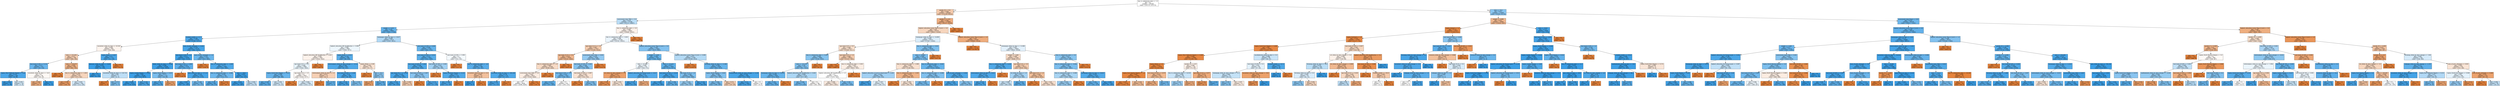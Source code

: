 digraph Tree {
node [shape=box, style="filled", color="black"] ;
0 [label="due_vs_submission_date <= 1.0\ngini = 0.5\nsamples = 294546\nvalue = [147273, 147273]", fillcolor="#e5813900"] ;
1 [label="gender_M <= 0.0\ngini = 0.464\nsamples = 180483\nvalue = [114338, 66145]", fillcolor="#e581396b"] ;
0 -> 1 [labeldistance=2.5, labelangle=45, headlabel="True"] ;
2 [label="assessment_type_TMA <= 0.0\ngini = 0.478\nsamples = 55798\nvalue = [22111, 33687]", fillcolor="#399de558"] ;
1 -> 2 ;
3 [label="weight <= 1.013\ngini = 0.29\nsamples = 20851\nvalue = [3665, 17186]", fillcolor="#399de5c9"] ;
2 -> 3 ;
4 [label="studied_credits <= 57.7\ngini = 0.168\nsamples = 14741\nvalue = [1368, 13373]", fillcolor="#399de5e5"] ;
3 -> 4 ;
5 [label="oucontent_clicks_by_days <= 43.581\ngini = 0.499\nsamples = 962\nvalue = [504, 458]", fillcolor="#e5813917"] ;
4 -> 5 ;
6 [label="date <= 222.004\ngini = 0.471\nsamples = 790\nvalue = [490, 300]", fillcolor="#e5813963"] ;
5 -> 6 ;
7 [label="imd_band_0-10% <= 0.154\ngini = 0.317\nsamples = 147\nvalue = [29, 118]", fillcolor="#399de5c0"] ;
6 -> 7 ;
8 [label="region_West Midlands Region <= 0.06\ngini = 0.153\nsamples = 108\nvalue = [9, 99]", fillcolor="#399de5e8"] ;
7 -> 8 ;
9 [label="gini = 0.043\nsamples = 92\nvalue = [2, 90]", fillcolor="#399de5f9"] ;
8 -> 9 ;
10 [label="gini = 0.492\nsamples = 16\nvalue = [7, 9]", fillcolor="#399de539"] ;
8 -> 10 ;
11 [label="oucontent_clicks_by_days <= 14.0\ngini = 0.5\nsamples = 39\nvalue = [20, 19]", fillcolor="#e581390d"] ;
7 -> 11 ;
12 [label="gini = 0.384\nsamples = 27\nvalue = [20, 7]", fillcolor="#e58139a6"] ;
11 -> 12 ;
13 [label="gini = 0.0\nsamples = 12\nvalue = [0, 12]", fillcolor="#399de5ff"] ;
11 -> 13 ;
14 [label="date <= 228.979\ngini = 0.406\nsamples = 643\nvalue = [461, 182]", fillcolor="#e581399a"] ;
6 -> 14 ;
15 [label="gini = 0.0\nsamples = 186\nvalue = [186, 0]", fillcolor="#e58139ff"] ;
14 -> 15 ;
16 [label="due_vs_submission_date <= -1.003\ngini = 0.479\nsamples = 457\nvalue = [275, 182]", fillcolor="#e5813956"] ;
14 -> 16 ;
17 [label="gini = 0.283\nsamples = 193\nvalue = [160, 33]", fillcolor="#e58139ca"] ;
16 -> 17 ;
18 [label="gini = 0.492\nsamples = 264\nvalue = [115, 149]", fillcolor="#399de53a"] ;
16 -> 18 ;
19 [label="region_Wales <= 0.007\ngini = 0.15\nsamples = 172\nvalue = [14, 158]", fillcolor="#399de5e8"] ;
5 -> 19 ;
20 [label="glossary_clicks_by_days <= 8.482\ngini = 0.025\nsamples = 160\nvalue = [2, 158]", fillcolor="#399de5fc"] ;
19 -> 20 ;
21 [label="gini = 0.0\nsamples = 155\nvalue = [0, 155]", fillcolor="#399de5ff"] ;
20 -> 21 ;
22 [label="oucontent_clicks_by_days <= 119.718\ngini = 0.48\nsamples = 5\nvalue = [2, 3]", fillcolor="#399de555"] ;
20 -> 22 ;
23 [label="gini = 0.0\nsamples = 1\nvalue = [1, 0]", fillcolor="#e58139ff"] ;
22 -> 23 ;
24 [label="gini = 0.375\nsamples = 4\nvalue = [1, 3]", fillcolor="#399de5aa"] ;
22 -> 24 ;
25 [label="gini = 0.0\nsamples = 12\nvalue = [12, 0]", fillcolor="#e58139ff"] ;
19 -> 25 ;
26 [label="num_of_prev_attempts <= 0.001\ngini = 0.118\nsamples = 13779\nvalue = [864, 12915]", fillcolor="#399de5ee"] ;
4 -> 26 ;
27 [label="imd_band_0-10% <= 0.0\ngini = 0.073\nsamples = 11678\nvalue = [445, 11233]", fillcolor="#399de5f5"] ;
26 -> 27 ;
28 [label="folder_clicks_by_days <= 0.349\ngini = 0.046\nsamples = 10299\nvalue = [240, 10059]", fillcolor="#399de5f9"] ;
27 -> 28 ;
29 [label="region_London Region <= 0.005\ngini = 0.04\nsamples = 10180\nvalue = [210, 9970]", fillcolor="#399de5fa"] ;
28 -> 29 ;
30 [label="gini = 0.029\nsamples = 9379\nvalue = [139, 9240]", fillcolor="#399de5fb"] ;
29 -> 30 ;
31 [label="gini = 0.162\nsamples = 801\nvalue = [71, 730]", fillcolor="#399de5e6"] ;
29 -> 31 ;
32 [label="region_North Region <= 0.025\ngini = 0.377\nsamples = 119\nvalue = [30, 89]", fillcolor="#399de5a9"] ;
28 -> 32 ;
33 [label="gini = 0.19\nsamples = 94\nvalue = [10, 84]", fillcolor="#399de5e1"] ;
32 -> 33 ;
34 [label="gini = 0.32\nsamples = 25\nvalue = [20, 5]", fillcolor="#e58139bf"] ;
32 -> 34 ;
35 [label="imd_band_0-10% <= 0.993\ngini = 0.253\nsamples = 1379\nvalue = [205, 1174]", fillcolor="#399de5d2"] ;
27 -> 35 ;
36 [label="gini = 0.0\nsamples = 126\nvalue = [126, 0]", fillcolor="#e58139ff"] ;
35 -> 36 ;
37 [label="quiz_clicks_by_days <= 27.151\ngini = 0.118\nsamples = 1253\nvalue = [79, 1174]", fillcolor="#399de5ee"] ;
35 -> 37 ;
38 [label="gini = 0.081\nsamples = 1109\nvalue = [47, 1062]", fillcolor="#399de5f4"] ;
37 -> 38 ;
39 [label="gini = 0.346\nsamples = 144\nvalue = [32, 112]", fillcolor="#399de5b6"] ;
37 -> 39 ;
40 [label="num_of_prev_attempts <= 1.0\ngini = 0.319\nsamples = 2101\nvalue = [419, 1682]", fillcolor="#399de5bf"] ;
26 -> 40 ;
41 [label="gini = 0.0\nsamples = 236\nvalue = [236, 0]", fillcolor="#e58139ff"] ;
40 -> 41 ;
42 [label="due_vs_submission_date <= -2.009\ngini = 0.177\nsamples = 1865\nvalue = [183, 1682]", fillcolor="#399de5e3"] ;
40 -> 42 ;
43 [label="due_vs_submission_date <= -4.986\ngini = 0.332\nsamples = 728\nvalue = [153, 575]", fillcolor="#399de5bb"] ;
42 -> 43 ;
44 [label="gini = 0.24\nsamples = 667\nvalue = [93, 574]", fillcolor="#399de5d6"] ;
43 -> 44 ;
45 [label="gini = 0.032\nsamples = 61\nvalue = [60, 1]", fillcolor="#e58139fb"] ;
43 -> 45 ;
46 [label="date <= 238.5\ngini = 0.051\nsamples = 1137\nvalue = [30, 1107]", fillcolor="#399de5f8"] ;
42 -> 46 ;
47 [label="gini = 0.029\nsamples = 1103\nvalue = [16, 1087]", fillcolor="#399de5fb"] ;
46 -> 47 ;
48 [label="gini = 0.484\nsamples = 34\nvalue = [14, 20]", fillcolor="#399de54d"] ;
46 -> 48 ;
49 [label="homepage_clicks_by_days <= 20.97\ngini = 0.469\nsamples = 6110\nvalue = [2297, 3813]", fillcolor="#399de565"] ;
3 -> 49 ;
50 [label="highest_education_HE Qualification <= 0.999\ngini = 0.499\nsamples = 3965\nvalue = [1893, 2072]", fillcolor="#399de516"] ;
49 -> 50 ;
51 [label="highest_education_HE Qualification <= 0.002\ngini = 0.499\nsamples = 3467\nvalue = [1824, 1643]", fillcolor="#e5813919"] ;
50 -> 51 ;
52 [label="age_band_0-35 <= 0.0\ngini = 0.498\nsamples = 3084\nvalue = [1441, 1643]", fillcolor="#399de51f"] ;
51 -> 52 ;
53 [label="region_South West Region <= 0.022\ngini = 0.308\nsamples = 452\nvalue = [86, 366]", fillcolor="#399de5c3"] ;
52 -> 53 ;
54 [label="gini = 0.245\nsamples = 378\nvalue = [54, 324]", fillcolor="#399de5d4"] ;
53 -> 54 ;
55 [label="gini = 0.491\nsamples = 74\nvalue = [32, 42]", fillcolor="#399de53d"] ;
53 -> 55 ;
56 [label="age_band_0-35 <= 1.0\ngini = 0.5\nsamples = 2632\nvalue = [1355, 1277]", fillcolor="#e581390f"] ;
52 -> 56 ;
57 [label="gini = 0.0\nsamples = 334\nvalue = [334, 0]", fillcolor="#e58139ff"] ;
56 -> 57 ;
58 [label="gini = 0.494\nsamples = 2298\nvalue = [1021, 1277]", fillcolor="#399de533"] ;
56 -> 58 ;
59 [label="gini = 0.0\nsamples = 383\nvalue = [383, 0]", fillcolor="#e58139ff"] ;
51 -> 59 ;
60 [label="region_Wales <= 0.011\ngini = 0.239\nsamples = 498\nvalue = [69, 429]", fillcolor="#399de5d6"] ;
50 -> 60 ;
61 [label="externalquiz_clicks_by_days_change <= -3.214\ngini = 0.184\nsamples = 459\nvalue = [47, 412]", fillcolor="#399de5e2"] ;
60 -> 61 ;
62 [label="externalquiz_clicks_by_days <= 1.5\ngini = 0.473\nsamples = 13\nvalue = [8, 5]", fillcolor="#e5813960"] ;
61 -> 62 ;
63 [label="gini = 0.0\nsamples = 7\nvalue = [7, 0]", fillcolor="#e58139ff"] ;
62 -> 63 ;
64 [label="gini = 0.278\nsamples = 6\nvalue = [1, 5]", fillcolor="#399de5cc"] ;
62 -> 64 ;
65 [label="imd_band_30-40% <= 0.309\ngini = 0.16\nsamples = 446\nvalue = [39, 407]", fillcolor="#399de5e7"] ;
61 -> 65 ;
66 [label="gini = 0.129\nsamples = 403\nvalue = [28, 375]", fillcolor="#399de5ec"] ;
65 -> 66 ;
67 [label="gini = 0.381\nsamples = 43\nvalue = [11, 32]", fillcolor="#399de5a7"] ;
65 -> 67 ;
68 [label="region_Wales <= 0.98\ngini = 0.492\nsamples = 39\nvalue = [22, 17]", fillcolor="#e581393a"] ;
60 -> 68 ;
69 [label="gini = 0.0\nsamples = 15\nvalue = [15, 0]", fillcolor="#e58139ff"] ;
68 -> 69 ;
70 [label="date <= 20.5\ngini = 0.413\nsamples = 24\nvalue = [7, 17]", fillcolor="#399de596"] ;
68 -> 70 ;
71 [label="gini = 0.32\nsamples = 5\nvalue = [4, 1]", fillcolor="#e58139bf"] ;
70 -> 71 ;
72 [label="gini = 0.266\nsamples = 19\nvalue = [3, 16]", fillcolor="#399de5cf"] ;
70 -> 72 ;
73 [label="imd_band_10-20% <= 0.009\ngini = 0.306\nsamples = 2145\nvalue = [404, 1741]", fillcolor="#399de5c4"] ;
49 -> 73 ;
74 [label="imd_band_20-30% <= 0.014\ngini = 0.237\nsamples = 1832\nvalue = [252, 1580]", fillcolor="#399de5d6"] ;
73 -> 74 ;
75 [label="imd_band_50-60% <= 0.004\ngini = 0.189\nsamples = 1588\nvalue = [168, 1420]", fillcolor="#399de5e1"] ;
74 -> 75 ;
76 [label="age_band_55<= <= 0.039\ngini = 0.141\nsamples = 1365\nvalue = [104, 1261]", fillcolor="#399de5ea"] ;
75 -> 76 ;
77 [label="gini = 0.124\nsamples = 1341\nvalue = [89, 1252]", fillcolor="#399de5ed"] ;
76 -> 77 ;
78 [label="gini = 0.469\nsamples = 24\nvalue = [15, 9]", fillcolor="#e5813966"] ;
76 -> 78 ;
79 [label="imd_band_50-60% <= 0.997\ngini = 0.409\nsamples = 223\nvalue = [64, 159]", fillcolor="#399de598"] ;
75 -> 79 ;
80 [label="gini = 0.0\nsamples = 47\nvalue = [47, 0]", fillcolor="#e58139ff"] ;
79 -> 80 ;
81 [label="gini = 0.175\nsamples = 176\nvalue = [17, 159]", fillcolor="#399de5e4"] ;
79 -> 81 ;
82 [label="imd_band_20-30% <= 0.995\ngini = 0.451\nsamples = 244\nvalue = [84, 160]", fillcolor="#399de579"] ;
74 -> 82 ;
83 [label="gini = 0.0\nsamples = 65\nvalue = [65, 0]", fillcolor="#e58139ff"] ;
82 -> 83 ;
84 [label="region_Yorkshire Region <= 0.222\ngini = 0.19\nsamples = 179\nvalue = [19, 160]", fillcolor="#399de5e1"] ;
82 -> 84 ;
85 [label="gini = 0.148\nsamples = 174\nvalue = [14, 160]", fillcolor="#399de5e9"] ;
84 -> 85 ;
86 [label="gini = 0.0\nsamples = 5\nvalue = [5, 0]", fillcolor="#e58139ff"] ;
84 -> 86 ;
87 [label="imd_band_10-20% <= 0.995\ngini = 0.5\nsamples = 313\nvalue = [152, 161]", fillcolor="#399de50e"] ;
73 -> 87 ;
88 [label="gini = 0.0\nsamples = 127\nvalue = [127, 0]", fillcolor="#e58139ff"] ;
87 -> 88 ;
89 [label="due_vs_submission_date <= -4.0\ngini = 0.233\nsamples = 186\nvalue = [25, 161]", fillcolor="#399de5d7"] ;
87 -> 89 ;
90 [label="oucontent_clicks_by_days <= 8.5\ngini = 0.444\nsamples = 12\nvalue = [8, 4]", fillcolor="#e581397f"] ;
89 -> 90 ;
91 [label="gini = 0.0\nsamples = 4\nvalue = [0, 4]", fillcolor="#399de5ff"] ;
90 -> 91 ;
92 [label="gini = 0.0\nsamples = 8\nvalue = [8, 0]", fillcolor="#e58139ff"] ;
90 -> 92 ;
93 [label="oucontent_clicks_by_days <= 285.438\ngini = 0.176\nsamples = 174\nvalue = [17, 157]", fillcolor="#399de5e3"] ;
89 -> 93 ;
94 [label="gini = 0.159\nsamples = 172\nvalue = [15, 157]", fillcolor="#399de5e7"] ;
93 -> 94 ;
95 [label="gini = 0.0\nsamples = 2\nvalue = [2, 0]", fillcolor="#e58139ff"] ;
93 -> 95 ;
96 [label="due_vs_submission_date <= 0.0\ngini = 0.498\nsamples = 34947\nvalue = [18446, 16501]", fillcolor="#e581391b"] ;
2 -> 96 ;
97 [label="due_vs_submission_date <= -0.001\ngini = 0.498\nsamples = 31262\nvalue = [14761, 16501]", fillcolor="#399de51b"] ;
96 -> 97 ;
98 [label="age_band_35-55 <= 1.0\ngini = 0.467\nsamples = 17627\nvalue = [11091, 6536]", fillcolor="#e5813969"] ;
97 -> 98 ;
99 [label="age_band_35-55 <= 0.0\ngini = 0.424\nsamples = 14581\nvalue = [10141, 4440]", fillcolor="#e581398f"] ;
98 -> 99 ;
100 [label="due_vs_submission_date <= -1.0\ngini = 0.485\nsamples = 10706\nvalue = [6266, 4440]", fillcolor="#e581394a"] ;
99 -> 100 ;
101 [label="assessment_type_CMA <= 0.0\ngini = 0.497\nsamples = 9623\nvalue = [5183, 4440]", fillcolor="#e5813925"] ;
100 -> 101 ;
102 [label="gini = 0.5\nsamples = 8836\nvalue = [4396, 4440]", fillcolor="#399de503"] ;
101 -> 102 ;
103 [label="gini = 0.0\nsamples = 787\nvalue = [787, 0]", fillcolor="#e58139ff"] ;
101 -> 103 ;
104 [label="gini = 0.0\nsamples = 1083\nvalue = [1083, 0]", fillcolor="#e58139ff"] ;
100 -> 104 ;
105 [label="gini = 0.0\nsamples = 3875\nvalue = [3875, 0]", fillcolor="#e58139ff"] ;
99 -> 105 ;
106 [label="assessment_type_CMA <= 0.005\ngini = 0.429\nsamples = 3046\nvalue = [950, 2096]", fillcolor="#399de58b"] ;
98 -> 106 ;
107 [label="imd_band_10-20% <= 0.002\ngini = 0.399\nsamples = 2894\nvalue = [798, 2096]", fillcolor="#399de59e"] ;
106 -> 107 ;
108 [label="imd_band_0-10% <= 0.0\ngini = 0.347\nsamples = 2447\nvalue = [546, 1901]", fillcolor="#399de5b6"] ;
107 -> 108 ;
109 [label="gini = 0.277\nsamples = 2028\nvalue = [337, 1691]", fillcolor="#399de5cc"] ;
108 -> 109 ;
110 [label="gini = 0.5\nsamples = 419\nvalue = [209, 210]", fillcolor="#399de501"] ;
108 -> 110 ;
111 [label="imd_band_10-20% <= 0.997\ngini = 0.492\nsamples = 447\nvalue = [252, 195]", fillcolor="#e581393a"] ;
107 -> 111 ;
112 [label="gini = 0.0\nsamples = 184\nvalue = [184, 0]", fillcolor="#e58139ff"] ;
111 -> 112 ;
113 [label="gini = 0.383\nsamples = 263\nvalue = [68, 195]", fillcolor="#399de5a6"] ;
111 -> 113 ;
114 [label="gini = 0.0\nsamples = 152\nvalue = [152, 0]", fillcolor="#e58139ff"] ;
106 -> 114 ;
115 [label="highest_education_Lower Than A Level <= 0.0\ngini = 0.393\nsamples = 13635\nvalue = [3670, 9965]", fillcolor="#399de5a1"] ;
97 -> 115 ;
116 [label="weight <= 4.992\ngini = 0.304\nsamples = 7927\nvalue = [1481, 6446]", fillcolor="#399de5c4"] ;
115 -> 116 ;
117 [label="date <= 41.994\ngini = 0.499\nsamples = 524\nvalue = [249, 275]", fillcolor="#399de518"] ;
116 -> 117 ;
118 [label="url_clicks_by_days_change <= 1.0\ngini = 0.317\nsamples = 273\nvalue = [219, 54]", fillcolor="#e58139c0"] ;
117 -> 118 ;
119 [label="gini = 0.201\nsamples = 203\nvalue = [180, 23]", fillcolor="#e58139de"] ;
118 -> 119 ;
120 [label="gini = 0.493\nsamples = 70\nvalue = [39, 31]", fillcolor="#e5813934"] ;
118 -> 120 ;
121 [label="highest_education_No Formal quals <= 0.017\ngini = 0.21\nsamples = 251\nvalue = [30, 221]", fillcolor="#399de5dc"] ;
117 -> 121 ;
122 [label="gini = 0.121\nsamples = 231\nvalue = [15, 216]", fillcolor="#399de5ed"] ;
121 -> 122 ;
123 [label="gini = 0.375\nsamples = 20\nvalue = [15, 5]", fillcolor="#e58139aa"] ;
121 -> 123 ;
124 [label="date <= 111.011\ngini = 0.277\nsamples = 7403\nvalue = [1232, 6171]", fillcolor="#399de5cc"] ;
116 -> 124 ;
125 [label="imd_band_10-20% <= 0.019\ngini = 0.12\nsamples = 3511\nvalue = [226, 3285]", fillcolor="#399de5ed"] ;
124 -> 125 ;
126 [label="gini = 0.088\nsamples = 3035\nvalue = [140, 2895]", fillcolor="#399de5f3"] ;
125 -> 126 ;
127 [label="gini = 0.296\nsamples = 476\nvalue = [86, 390]", fillcolor="#399de5c7"] ;
125 -> 127 ;
128 [label="age_band_35-55 <= 1.0\ngini = 0.383\nsamples = 3892\nvalue = [1006, 2886]", fillcolor="#399de5a6"] ;
124 -> 128 ;
129 [label="gini = 0.434\nsamples = 3005\nvalue = [958, 2047]", fillcolor="#399de588"] ;
128 -> 129 ;
130 [label="gini = 0.102\nsamples = 887\nvalue = [48, 839]", fillcolor="#399de5f0"] ;
128 -> 130 ;
131 [label="highest_education_Lower Than A Level <= 0.999\ngini = 0.473\nsamples = 5708\nvalue = [2189, 3519]", fillcolor="#399de560"] ;
115 -> 131 ;
132 [label="gini = 0.0\nsamples = 1359\nvalue = [1359, 0]", fillcolor="#e58139ff"] ;
131 -> 132 ;
133 [label="forumng_clicks_by_days <= 11.983\ngini = 0.309\nsamples = 4349\nvalue = [830, 3519]", fillcolor="#399de5c3"] ;
131 -> 133 ;
134 [label="region_North Region <= 0.002\ngini = 0.389\nsamples = 2668\nvalue = [705, 1963]", fillcolor="#399de5a3"] ;
133 -> 134 ;
135 [label="gini = 0.364\nsamples = 2495\nvalue = [598, 1897]", fillcolor="#399de5af"] ;
134 -> 135 ;
136 [label="gini = 0.472\nsamples = 173\nvalue = [107, 66]", fillcolor="#e5813962"] ;
134 -> 136 ;
137 [label="ouelluminate_clicks_by_days_change <= 3.228\ngini = 0.138\nsamples = 1681\nvalue = [125, 1556]", fillcolor="#399de5eb"] ;
133 -> 137 ;
138 [label="gini = 0.13\nsamples = 1663\nvalue = [116, 1547]", fillcolor="#399de5ec"] ;
137 -> 138 ;
139 [label="gini = 0.5\nsamples = 18\nvalue = [9, 9]", fillcolor="#e5813900"] ;
137 -> 139 ;
140 [label="gini = 0.0\nsamples = 3685\nvalue = [3685, 0]", fillcolor="#e58139ff"] ;
96 -> 140 ;
141 [label="gender_F <= 0.0\ngini = 0.385\nsamples = 124685\nvalue = [92227, 32458]", fillcolor="#e58139a5"] ;
1 -> 141 ;
142 [label="highest_education_Lower Than A Level <= 0.0\ngini = 0.48\nsamples = 81070\nvalue = [48612, 32458]", fillcolor="#e5813955"] ;
141 -> 142 ;
143 [label="homepage_clicks_by_days <= 14.993\ngini = 0.495\nsamples = 39707\nvalue = [17807, 21900]", fillcolor="#399de530"] ;
142 -> 143 ;
144 [label="age_band_0-35 <= 0.0\ngini = 0.489\nsamples = 23677\nvalue = [13560, 10117]", fillcolor="#e5813941"] ;
143 -> 144 ;
145 [label="due_vs_submission_date <= 0.002\ngini = 0.406\nsamples = 3664\nvalue = [1038, 2626]", fillcolor="#399de59a"] ;
144 -> 145 ;
146 [label="date <= 131.019\ngini = 0.39\nsamples = 3577\nvalue = [951, 2626]", fillcolor="#399de5a3"] ;
145 -> 146 ;
147 [label="homepage_clicks_by_days <= 14.001\ngini = 0.304\nsamples = 2003\nvalue = [374, 1629]", fillcolor="#399de5c4"] ;
146 -> 147 ;
148 [label="gini = 0.292\nsamples = 1981\nvalue = [352, 1629]", fillcolor="#399de5c8"] ;
147 -> 148 ;
149 [label="gini = 0.0\nsamples = 22\nvalue = [22, 0]", fillcolor="#e58139ff"] ;
147 -> 149 ;
150 [label="highest_education_HE Qualification <= 0.002\ngini = 0.464\nsamples = 1574\nvalue = [577, 997]", fillcolor="#399de56b"] ;
146 -> 150 ;
151 [label="gini = 0.349\nsamples = 778\nvalue = [175, 603]", fillcolor="#399de5b5"] ;
150 -> 151 ;
152 [label="gini = 0.5\nsamples = 796\nvalue = [402, 394]", fillcolor="#e5813905"] ;
150 -> 152 ;
153 [label="gini = 0.0\nsamples = 87\nvalue = [87, 0]", fillcolor="#e58139ff"] ;
145 -> 153 ;
154 [label="age_band_0-35 <= 1.0\ngini = 0.468\nsamples = 20013\nvalue = [12522, 7491]", fillcolor="#e5813966"] ;
144 -> 154 ;
155 [label="gini = 0.0\nsamples = 3890\nvalue = [3890, 0]", fillcolor="#e58139ff"] ;
154 -> 155 ;
156 [label="due_vs_submission_date <= 0.001\ngini = 0.497\nsamples = 16123\nvalue = [8632, 7491]", fillcolor="#e5813922"] ;
154 -> 156 ;
157 [label="highest_education_HE Qualification <= 1.0\ngini = 0.5\nsamples = 14970\nvalue = [7479, 7491]", fillcolor="#399de500"] ;
156 -> 157 ;
158 [label="gini = 0.496\nsamples = 12817\nvalue = [6972, 5845]", fillcolor="#e5813929"] ;
157 -> 158 ;
159 [label="gini = 0.36\nsamples = 2153\nvalue = [507, 1646]", fillcolor="#399de5b0"] ;
157 -> 159 ;
160 [label="gini = 0.0\nsamples = 1153\nvalue = [1153, 0]", fillcolor="#e58139ff"] ;
156 -> 160 ;
161 [label="due_vs_submission_date <= 0.001\ngini = 0.389\nsamples = 16030\nvalue = [4247, 11783]", fillcolor="#399de5a3"] ;
143 -> 161 ;
162 [label="date <= 18.803\ngini = 0.368\nsamples = 15558\nvalue = [3775, 11783]", fillcolor="#399de5ad"] ;
161 -> 162 ;
163 [label="due_vs_submission_date <= -2.999\ngini = 0.491\nsamples = 2185\nvalue = [1240, 945]", fillcolor="#e581393d"] ;
162 -> 163 ;
164 [label="highest_education_A Level or Equivalent <= 0.005\ngini = 0.452\nsamples = 846\nvalue = [292, 554]", fillcolor="#399de579"] ;
163 -> 164 ;
165 [label="gini = 0.097\nsamples = 235\nvalue = [12, 223]", fillcolor="#399de5f1"] ;
164 -> 165 ;
166 [label="gini = 0.497\nsamples = 611\nvalue = [280, 331]", fillcolor="#399de527"] ;
164 -> 166 ;
167 [label="due_vs_submission_date <= -2.002\ngini = 0.413\nsamples = 1339\nvalue = [948, 391]", fillcolor="#e5813996"] ;
163 -> 167 ;
168 [label="gini = 0.0\nsamples = 454\nvalue = [454, 0]", fillcolor="#e58139ff"] ;
167 -> 168 ;
169 [label="gini = 0.493\nsamples = 885\nvalue = [494, 391]", fillcolor="#e5813935"] ;
167 -> 169 ;
170 [label="due_vs_submission_date <= -0.002\ngini = 0.307\nsamples = 13373\nvalue = [2535, 10838]", fillcolor="#399de5c3"] ;
162 -> 170 ;
171 [label="due_vs_submission_date <= -0.998\ngini = 0.391\nsamples = 6897\nvalue = [1842, 5055]", fillcolor="#399de5a2"] ;
170 -> 171 ;
172 [label="gini = 0.354\nsamples = 6567\nvalue = [1512, 5055]", fillcolor="#399de5b3"] ;
171 -> 172 ;
173 [label="gini = 0.0\nsamples = 330\nvalue = [330, 0]", fillcolor="#e58139ff"] ;
171 -> 173 ;
174 [label="num_of_prev_attempts <= 0.004\ngini = 0.191\nsamples = 6476\nvalue = [693, 5783]", fillcolor="#399de5e0"] ;
170 -> 174 ;
175 [label="gini = 0.149\nsamples = 5611\nvalue = [454, 5157]", fillcolor="#399de5e9"] ;
174 -> 175 ;
176 [label="gini = 0.4\nsamples = 865\nvalue = [239, 626]", fillcolor="#399de59e"] ;
174 -> 176 ;
177 [label="gini = 0.0\nsamples = 472\nvalue = [472, 0]", fillcolor="#e58139ff"] ;
161 -> 177 ;
178 [label="highest_education_Lower Than A Level <= 1.0\ngini = 0.38\nsamples = 41363\nvalue = [30805, 10558]", fillcolor="#e58139a8"] ;
142 -> 178 ;
179 [label="gini = 0.0\nsamples = 21760\nvalue = [21760, 0]", fillcolor="#e58139ff"] ;
178 -> 179 ;
180 [label="homepage_clicks_by_days <= 15.998\ngini = 0.497\nsamples = 19603\nvalue = [9045, 10558]", fillcolor="#399de525"] ;
178 -> 180 ;
181 [label="weight <= 1.046\ngini = 0.486\nsamples = 11445\nvalue = [6688, 4757]", fillcolor="#e581394a"] ;
180 -> 181 ;
182 [label="due_vs_submission_date <= 0.039\ngini = 0.195\nsamples = 868\nvalue = [95, 773]", fillcolor="#399de5e0"] ;
181 -> 182 ;
183 [label="externalquiz_clicks_by_days <= 0.012\ngini = 0.175\nsamples = 856\nvalue = [83, 773]", fillcolor="#399de5e4"] ;
182 -> 183 ;
184 [label="gini = 0.159\nsamples = 847\nvalue = [74, 773]", fillcolor="#399de5e7"] ;
183 -> 184 ;
185 [label="gini = 0.0\nsamples = 9\nvalue = [9, 0]", fillcolor="#e58139ff"] ;
183 -> 185 ;
186 [label="gini = 0.0\nsamples = 12\nvalue = [12, 0]", fillcolor="#e58139ff"] ;
182 -> 186 ;
187 [label="age_band_0-35 <= 0.0\ngini = 0.47\nsamples = 10577\nvalue = [6593, 3984]", fillcolor="#e5813965"] ;
181 -> 187 ;
188 [label="url_clicks_by_days <= 1.0\ngini = 0.457\nsamples = 1468\nvalue = [519, 949]", fillcolor="#399de574"] ;
187 -> 188 ;
189 [label="gini = 0.488\nsamples = 1103\nvalue = [465, 638]", fillcolor="#399de545"] ;
188 -> 189 ;
190 [label="gini = 0.252\nsamples = 365\nvalue = [54, 311]", fillcolor="#399de5d3"] ;
188 -> 190 ;
191 [label="age_band_0-35 <= 1.0\ngini = 0.444\nsamples = 9109\nvalue = [6074, 3035]", fillcolor="#e5813980"] ;
187 -> 191 ;
192 [label="gini = 0.0\nsamples = 2027\nvalue = [2027, 0]", fillcolor="#e58139ff"] ;
191 -> 192 ;
193 [label="gini = 0.49\nsamples = 7082\nvalue = [4047, 3035]", fillcolor="#e5813940"] ;
191 -> 193 ;
194 [label="due_vs_submission_date <= 0.0\ngini = 0.411\nsamples = 8158\nvalue = [2357, 5801]", fillcolor="#399de597"] ;
180 -> 194 ;
195 [label="due_vs_submission_date <= -0.004\ngini = 0.38\nsamples = 7788\nvalue = [1987, 5801]", fillcolor="#399de5a8"] ;
194 -> 195 ;
196 [label="due_vs_submission_date <= -0.998\ngini = 0.46\nsamples = 4465\nvalue = [1605, 2860]", fillcolor="#399de570"] ;
195 -> 196 ;
197 [label="gini = 0.435\nsamples = 4201\nvalue = [1341, 2860]", fillcolor="#399de587"] ;
196 -> 197 ;
198 [label="gini = 0.0\nsamples = 264\nvalue = [264, 0]", fillcolor="#e58139ff"] ;
196 -> 198 ;
199 [label="homepage_clicks_by_days <= 29.957\ngini = 0.203\nsamples = 3323\nvalue = [382, 2941]", fillcolor="#399de5de"] ;
195 -> 199 ;
200 [label="gini = 0.281\nsamples = 1780\nvalue = [301, 1479]", fillcolor="#399de5cb"] ;
199 -> 200 ;
201 [label="gini = 0.099\nsamples = 1543\nvalue = [81, 1462]", fillcolor="#399de5f1"] ;
199 -> 201 ;
202 [label="gini = 0.0\nsamples = 370\nvalue = [370, 0]", fillcolor="#e58139ff"] ;
194 -> 202 ;
203 [label="gini = 0.0\nsamples = 43615\nvalue = [43615, 0]", fillcolor="#e58139ff"] ;
141 -> 203 ;
204 [label="date <= 20.0\ngini = 0.411\nsamples = 114063\nvalue = [32935, 81128]", fillcolor="#399de597"] ;
0 -> 204 [labeldistance=2.5, labelangle=-45, headlabel="False"] ;
205 [label="weight <= 4.999\ngini = 0.421\nsamples = 18485\nvalue = [12918, 5567]", fillcolor="#e5813991"] ;
204 -> 205 ;
206 [label="region_Ireland <= 1.0\ngini = 0.114\nsamples = 13427\nvalue = [12616, 811]", fillcolor="#e58139ef"] ;
205 -> 206 ;
207 [label="region_Scotland <= 1.0\ngini = 0.102\nsamples = 13293\nvalue = [12577, 716]", fillcolor="#e58139f0"] ;
206 -> 207 ;
208 [label="region_South East Region <= 0.998\ngini = 0.09\nsamples = 13050\nvalue = [12432, 618]", fillcolor="#e58139f2"] ;
207 -> 208 ;
209 [label="region_West Midlands Region <= 0.999\ngini = 0.084\nsamples = 12960\nvalue = [12394, 566]", fillcolor="#e58139f3"] ;
208 -> 209 ;
210 [label="region_Wales <= 1.0\ngini = 0.075\nsamples = 12826\nvalue = [12323, 503]", fillcolor="#e58139f5"] ;
209 -> 210 ;
211 [label="region_East Anglian Region <= 1.0\ngini = 0.062\nsamples = 12493\nvalue = [12092, 401]", fillcolor="#e58139f7"] ;
210 -> 211 ;
212 [label="gini = 0.051\nsamples = 12242\nvalue = [11921, 321]", fillcolor="#e58139f8"] ;
211 -> 212 ;
213 [label="gini = 0.434\nsamples = 251\nvalue = [171, 80]", fillcolor="#e5813988"] ;
211 -> 213 ;
214 [label="imd_band_20-30% <= 0.979\ngini = 0.425\nsamples = 333\nvalue = [231, 102]", fillcolor="#e581398e"] ;
210 -> 214 ;
215 [label="gini = 0.381\nsamples = 301\nvalue = [224, 77]", fillcolor="#e58139a7"] ;
214 -> 215 ;
216 [label="gini = 0.342\nsamples = 32\nvalue = [7, 25]", fillcolor="#399de5b8"] ;
214 -> 216 ;
217 [label="gender_M <= 0.03\ngini = 0.498\nsamples = 134\nvalue = [71, 63]", fillcolor="#e581391d"] ;
209 -> 217 ;
218 [label="due_vs_submission_date <= 14.016\ngini = 0.488\nsamples = 90\nvalue = [38, 52]", fillcolor="#399de545"] ;
217 -> 218 ;
219 [label="gini = 0.441\nsamples = 70\nvalue = [23, 47]", fillcolor="#399de582"] ;
218 -> 219 ;
220 [label="gini = 0.375\nsamples = 20\nvalue = [15, 5]", fillcolor="#e58139aa"] ;
218 -> 220 ;
221 [label="age_band_35-55 <= 0.977\ngini = 0.375\nsamples = 44\nvalue = [33, 11]", fillcolor="#e58139aa"] ;
217 -> 221 ;
222 [label="gini = 0.234\nsamples = 37\nvalue = [32, 5]", fillcolor="#e58139d7"] ;
221 -> 222 ;
223 [label="gini = 0.245\nsamples = 7\nvalue = [1, 6]", fillcolor="#399de5d4"] ;
221 -> 223 ;
224 [label="oucollaborate_clicks_by_days <= 0.5\ngini = 0.488\nsamples = 90\nvalue = [38, 52]", fillcolor="#399de545"] ;
208 -> 224 ;
225 [label="imd_band_20-30% <= 0.5\ngini = 0.497\nsamples = 80\nvalue = [37, 43]", fillcolor="#399de524"] ;
224 -> 225 ;
226 [label="homepage_clicks_by_days_change <= 11.5\ngini = 0.485\nsamples = 70\nvalue = [29, 41]", fillcolor="#399de54b"] ;
225 -> 226 ;
227 [label="gini = 0.397\nsamples = 33\nvalue = [9, 24]", fillcolor="#399de59f"] ;
226 -> 227 ;
228 [label="gini = 0.497\nsamples = 37\nvalue = [20, 17]", fillcolor="#e5813926"] ;
226 -> 228 ;
229 [label="oucontent_clicks_by_days_change <= 39.5\ngini = 0.32\nsamples = 10\nvalue = [8, 2]", fillcolor="#e58139bf"] ;
225 -> 229 ;
230 [label="gini = 0.198\nsamples = 9\nvalue = [8, 1]", fillcolor="#e58139df"] ;
229 -> 230 ;
231 [label="gini = 0.0\nsamples = 1\nvalue = [0, 1]", fillcolor="#399de5ff"] ;
229 -> 231 ;
232 [label="studied_credits <= 157.5\ngini = 0.18\nsamples = 10\nvalue = [1, 9]", fillcolor="#399de5e3"] ;
224 -> 232 ;
233 [label="gini = 0.0\nsamples = 9\nvalue = [0, 9]", fillcolor="#399de5ff"] ;
232 -> 233 ;
234 [label="gini = 0.0\nsamples = 1\nvalue = [1, 0]", fillcolor="#e58139ff"] ;
232 -> 234 ;
235 [label="imd_band_20-30% <= 0.007\ngini = 0.481\nsamples = 243\nvalue = [145, 98]", fillcolor="#e5813953"] ;
207 -> 235 ;
236 [label="url_clicks_by_days_change <= 0.0\ngini = 0.498\nsamples = 189\nvalue = [100, 89]", fillcolor="#e581391c"] ;
235 -> 236 ;
237 [label="forumng_clicks_by_days <= 34.0\ngini = 0.478\nsamples = 104\nvalue = [41, 63]", fillcolor="#399de559"] ;
236 -> 237 ;
238 [label="forumng_clicks_by_days <= 0.5\ngini = 0.494\nsamples = 92\nvalue = [41, 51]", fillcolor="#399de532"] ;
237 -> 238 ;
239 [label="gini = 0.411\nsamples = 45\nvalue = [13, 32]", fillcolor="#399de597"] ;
238 -> 239 ;
240 [label="gini = 0.482\nsamples = 47\nvalue = [28, 19]", fillcolor="#e5813952"] ;
238 -> 240 ;
241 [label="gini = 0.0\nsamples = 12\nvalue = [0, 12]", fillcolor="#399de5ff"] ;
237 -> 241 ;
242 [label="url_clicks_by_days_change <= 0.999\ngini = 0.425\nsamples = 85\nvalue = [59, 26]", fillcolor="#e581398f"] ;
236 -> 242 ;
243 [label="gini = 0.0\nsamples = 21\nvalue = [21, 0]", fillcolor="#e58139ff"] ;
242 -> 243 ;
244 [label="age_band_35-55 <= 0.028\ngini = 0.482\nsamples = 64\nvalue = [38, 26]", fillcolor="#e5813951"] ;
242 -> 244 ;
245 [label="gini = 0.48\nsamples = 30\nvalue = [12, 18]", fillcolor="#399de555"] ;
244 -> 245 ;
246 [label="gini = 0.36\nsamples = 34\nvalue = [26, 8]", fillcolor="#e58139b1"] ;
244 -> 246 ;
247 [label="highest_education_HE Qualification <= 0.5\ngini = 0.278\nsamples = 54\nvalue = [45, 9]", fillcolor="#e58139cc"] ;
235 -> 247 ;
248 [label="imd_band_20-30% <= 0.999\ngini = 0.15\nsamples = 49\nvalue = [45, 4]", fillcolor="#e58139e8"] ;
247 -> 248 ;
249 [label="gini = 0.0\nsamples = 38\nvalue = [38, 0]", fillcolor="#e58139ff"] ;
248 -> 249 ;
250 [label="studied_credits <= 105.0\ngini = 0.463\nsamples = 11\nvalue = [7, 4]", fillcolor="#e581396d"] ;
248 -> 250 ;
251 [label="gini = 0.5\nsamples = 8\nvalue = [4, 4]", fillcolor="#e5813900"] ;
250 -> 251 ;
252 [label="gini = 0.0\nsamples = 3\nvalue = [3, 0]", fillcolor="#e58139ff"] ;
250 -> 252 ;
253 [label="gini = 0.0\nsamples = 5\nvalue = [0, 5]", fillcolor="#399de5ff"] ;
247 -> 253 ;
254 [label="imd_band_80-90% <= 0.008\ngini = 0.413\nsamples = 134\nvalue = [39, 95]", fillcolor="#399de596"] ;
206 -> 254 ;
255 [label="imd_band_60-70% <= 0.017\ngini = 0.254\nsamples = 107\nvalue = [16, 91]", fillcolor="#399de5d2"] ;
254 -> 255 ;
256 [label="forumng_clicks_by_days_change <= 0.5\ngini = 0.122\nsamples = 92\nvalue = [6, 86]", fillcolor="#399de5ed"] ;
255 -> 256 ;
257 [label="oucontent_clicks_by_days_change <= 0.5\ngini = 0.175\nsamples = 62\nvalue = [6, 56]", fillcolor="#399de5e4"] ;
256 -> 257 ;
258 [label="gini = 0.0\nsamples = 21\nvalue = [0, 21]", fillcolor="#399de5ff"] ;
257 -> 258 ;
259 [label="subpage_clicks_by_days_change <= 1.5\ngini = 0.25\nsamples = 41\nvalue = [6, 35]", fillcolor="#399de5d3"] ;
257 -> 259 ;
260 [label="gini = 0.5\nsamples = 8\nvalue = [4, 4]", fillcolor="#e5813900"] ;
259 -> 260 ;
261 [label="gini = 0.114\nsamples = 33\nvalue = [2, 31]", fillcolor="#399de5ef"] ;
259 -> 261 ;
262 [label="gini = 0.0\nsamples = 30\nvalue = [0, 30]", fillcolor="#399de5ff"] ;
256 -> 262 ;
263 [label="resource_clicks_by_days_change <= 0.966\ngini = 0.444\nsamples = 15\nvalue = [10, 5]", fillcolor="#e581397f"] ;
255 -> 263 ;
264 [label="gini = 0.0\nsamples = 6\nvalue = [6, 0]", fillcolor="#e58139ff"] ;
263 -> 264 ;
265 [label="age_band_35-55 <= 0.5\ngini = 0.494\nsamples = 9\nvalue = [4, 5]", fillcolor="#399de533"] ;
263 -> 265 ;
266 [label="subpage_clicks_by_days <= 3.5\ngini = 0.408\nsamples = 7\nvalue = [2, 5]", fillcolor="#399de599"] ;
265 -> 266 ;
267 [label="gini = 0.0\nsamples = 4\nvalue = [0, 4]", fillcolor="#399de5ff"] ;
266 -> 267 ;
268 [label="gini = 0.444\nsamples = 3\nvalue = [2, 1]", fillcolor="#e581397f"] ;
266 -> 268 ;
269 [label="gini = 0.0\nsamples = 2\nvalue = [2, 0]", fillcolor="#e58139ff"] ;
265 -> 269 ;
270 [label="imd_band_80-90% <= 0.951\ngini = 0.252\nsamples = 27\nvalue = [23, 4]", fillcolor="#e58139d3"] ;
254 -> 270 ;
271 [label="gini = 0.0\nsamples = 22\nvalue = [22, 0]", fillcolor="#e58139ff"] ;
270 -> 271 ;
272 [label="resource_clicks_by_days_change <= 0.5\ngini = 0.32\nsamples = 5\nvalue = [1, 4]", fillcolor="#399de5bf"] ;
270 -> 272 ;
273 [label="gini = 0.0\nsamples = 1\nvalue = [1, 0]", fillcolor="#e58139ff"] ;
272 -> 273 ;
274 [label="gini = 0.0\nsamples = 4\nvalue = [0, 4]", fillcolor="#399de5ff"] ;
272 -> 274 ;
275 [label="date <= 19.02\ngini = 0.112\nsamples = 5058\nvalue = [302, 4756]", fillcolor="#399de5ef"] ;
205 -> 275 ;
276 [label="imd_band_0-10% <= 0.005\ngini = 0.099\nsamples = 5017\nvalue = [261, 4756]", fillcolor="#399de5f1"] ;
275 -> 276 ;
277 [label="region_North Region <= 0.038\ngini = 0.06\nsamples = 4456\nvalue = [137, 4319]", fillcolor="#399de5f7"] ;
276 -> 277 ;
278 [label="region_London Region <= 0.036\ngini = 0.046\nsamples = 4242\nvalue = [99, 4143]", fillcolor="#399de5f9"] ;
277 -> 278 ;
279 [label="highest_education_No Formal quals <= 0.219\ngini = 0.03\nsamples = 3880\nvalue = [60, 3820]", fillcolor="#399de5fb"] ;
278 -> 279 ;
280 [label="region_South East Region <= 0.184\ngini = 0.027\nsamples = 3850\nvalue = [53, 3797]", fillcolor="#399de5fb"] ;
279 -> 280 ;
281 [label="gini = 0.02\nsamples = 3495\nvalue = [35, 3460]", fillcolor="#399de5fc"] ;
280 -> 281 ;
282 [label="gini = 0.096\nsamples = 355\nvalue = [18, 337]", fillcolor="#399de5f1"] ;
280 -> 282 ;
283 [label="highest_education_No Formal quals <= 0.912\ngini = 0.358\nsamples = 30\nvalue = [7, 23]", fillcolor="#399de5b1"] ;
279 -> 283 ;
284 [label="gini = 0.0\nsamples = 7\nvalue = [7, 0]", fillcolor="#e58139ff"] ;
283 -> 284 ;
285 [label="gini = 0.0\nsamples = 23\nvalue = [0, 23]", fillcolor="#399de5ff"] ;
283 -> 285 ;
286 [label="region_London Region <= 0.96\ngini = 0.192\nsamples = 362\nvalue = [39, 323]", fillcolor="#399de5e0"] ;
278 -> 286 ;
287 [label="gini = 0.0\nsamples = 37\nvalue = [37, 0]", fillcolor="#e58139ff"] ;
286 -> 287 ;
288 [label="resource_clicks_by_days_change <= 11.5\ngini = 0.012\nsamples = 325\nvalue = [2, 323]", fillcolor="#399de5fd"] ;
286 -> 288 ;
289 [label="gini = 0.0\nsamples = 294\nvalue = [0, 294]", fillcolor="#399de5ff"] ;
288 -> 289 ;
290 [label="gini = 0.121\nsamples = 31\nvalue = [2, 29]", fillcolor="#399de5ed"] ;
288 -> 290 ;
291 [label="region_North Region <= 0.918\ngini = 0.292\nsamples = 214\nvalue = [38, 176]", fillcolor="#399de5c8"] ;
277 -> 291 ;
292 [label="gini = 0.0\nsamples = 36\nvalue = [36, 0]", fillcolor="#e58139ff"] ;
291 -> 292 ;
293 [label="due_vs_submission_date <= 11.5\ngini = 0.022\nsamples = 178\nvalue = [2, 176]", fillcolor="#399de5fc"] ;
291 -> 293 ;
294 [label="quiz_clicks_by_days <= 49.0\ngini = 0.012\nsamples = 168\nvalue = [1, 167]", fillcolor="#399de5fd"] ;
293 -> 294 ;
295 [label="gini = 0.0\nsamples = 138\nvalue = [0, 138]", fillcolor="#399de5ff"] ;
294 -> 295 ;
296 [label="gini = 0.064\nsamples = 30\nvalue = [1, 29]", fillcolor="#399de5f6"] ;
294 -> 296 ;
297 [label="url_clicks_by_days_change <= 4.0\ngini = 0.18\nsamples = 10\nvalue = [1, 9]", fillcolor="#399de5e3"] ;
293 -> 297 ;
298 [label="gini = 0.0\nsamples = 9\nvalue = [0, 9]", fillcolor="#399de5ff"] ;
297 -> 298 ;
299 [label="gini = 0.0\nsamples = 1\nvalue = [1, 0]", fillcolor="#e58139ff"] ;
297 -> 299 ;
300 [label="imd_band_0-10% <= 1.0\ngini = 0.344\nsamples = 561\nvalue = [124, 437]", fillcolor="#399de5b7"] ;
276 -> 300 ;
301 [label="gini = 0.0\nsamples = 108\nvalue = [108, 0]", fillcolor="#e58139ff"] ;
300 -> 301 ;
302 [label="studied_credits <= 225.0\ngini = 0.068\nsamples = 453\nvalue = [16, 437]", fillcolor="#399de5f6"] ;
300 -> 302 ;
303 [label="ouelluminate_clicks_by_days <= 18.5\ngini = 0.048\nsamples = 444\nvalue = [11, 433]", fillcolor="#399de5f9"] ;
302 -> 303 ;
304 [label="subpage_clicks_by_days_change <= 68.5\ngini = 0.044\nsamples = 443\nvalue = [10, 433]", fillcolor="#399de5f9"] ;
303 -> 304 ;
305 [label="gini = 0.037\nsamples = 427\nvalue = [8, 419]", fillcolor="#399de5fa"] ;
304 -> 305 ;
306 [label="gini = 0.219\nsamples = 16\nvalue = [2, 14]", fillcolor="#399de5db"] ;
304 -> 306 ;
307 [label="gini = 0.0\nsamples = 1\nvalue = [1, 0]", fillcolor="#e58139ff"] ;
303 -> 307 ;
308 [label="region_South West Region <= 0.274\ngini = 0.494\nsamples = 9\nvalue = [5, 4]", fillcolor="#e5813933"] ;
302 -> 308 ;
309 [label="gini = 0.0\nsamples = 4\nvalue = [0, 4]", fillcolor="#399de5ff"] ;
308 -> 309 ;
310 [label="gini = 0.0\nsamples = 5\nvalue = [5, 0]", fillcolor="#e58139ff"] ;
308 -> 310 ;
311 [label="gini = 0.0\nsamples = 41\nvalue = [41, 0]", fillcolor="#e58139ff"] ;
275 -> 311 ;
312 [label="assessment_type_Exam <= 0.03\ngini = 0.331\nsamples = 95578\nvalue = [20017, 75561]", fillcolor="#399de5bb"] ;
204 -> 312 ;
313 [label="highest_education_Lower Than A Level <= 0.0\ngini = 0.285\nsamples = 89219\nvalue = [15325, 73894]", fillcolor="#399de5ca"] ;
312 -> 313 ;
314 [label="homepage_clicks_by_days <= 10.0\ngini = 0.175\nsamples = 50966\nvalue = [4941, 46025]", fillcolor="#399de5e4"] ;
313 -> 314 ;
315 [label="weight <= 1.002\ngini = 0.317\nsamples = 14712\nvalue = [2907, 11805]", fillcolor="#399de5c0"] ;
314 -> 315 ;
316 [label="highest_education_No Formal quals <= 0.004\ngini = 0.146\nsamples = 6123\nvalue = [487, 5636]", fillcolor="#399de5e9"] ;
315 -> 316 ;
317 [label="homepage_clicks_by_days <= 9.025\ngini = 0.125\nsamples = 5897\nvalue = [395, 5502]", fillcolor="#399de5ed"] ;
316 -> 317 ;
318 [label="region_South Region <= 0.003\ngini = 0.119\nsamples = 5874\nvalue = [372, 5502]", fillcolor="#399de5ee"] ;
317 -> 318 ;
319 [label="gini = 0.086\nsamples = 5078\nvalue = [228, 4850]", fillcolor="#399de5f3"] ;
318 -> 319 ;
320 [label="gini = 0.296\nsamples = 796\nvalue = [144, 652]", fillcolor="#399de5c7"] ;
318 -> 320 ;
321 [label="gini = 0.0\nsamples = 23\nvalue = [23, 0]", fillcolor="#e58139ff"] ;
317 -> 321 ;
322 [label="highest_education_No Formal quals <= 0.997\ngini = 0.483\nsamples = 226\nvalue = [92, 134]", fillcolor="#399de550"] ;
316 -> 322 ;
323 [label="gini = 0.0\nsamples = 76\nvalue = [76, 0]", fillcolor="#e58139ff"] ;
322 -> 323 ;
324 [label="imd_band_40-50% <= 0.09\ngini = 0.191\nsamples = 150\nvalue = [16, 134]", fillcolor="#399de5e1"] ;
322 -> 324 ;
325 [label="gini = 0.058\nsamples = 135\nvalue = [4, 131]", fillcolor="#399de5f7"] ;
324 -> 325 ;
326 [label="gini = 0.32\nsamples = 15\nvalue = [12, 3]", fillcolor="#e58139bf"] ;
324 -> 326 ;
327 [label="assessment_type_CMA <= 0.001\ngini = 0.405\nsamples = 8589\nvalue = [2420, 6169]", fillcolor="#399de59b"] ;
315 -> 327 ;
328 [label="region_North Western Region <= 0.0\ngini = 0.382\nsamples = 8252\nvalue = [2118, 6134]", fillcolor="#399de5a7"] ;
327 -> 328 ;
329 [label="imd_band_10-20% <= 0.005\ngini = 0.347\nsamples = 7386\nvalue = [1650, 5736]", fillcolor="#399de5b6"] ;
328 -> 329 ;
330 [label="gini = 0.312\nsamples = 6610\nvalue = [1281, 5329]", fillcolor="#399de5c2"] ;
329 -> 330 ;
331 [label="gini = 0.499\nsamples = 776\nvalue = [369, 407]", fillcolor="#399de518"] ;
329 -> 331 ;
332 [label="region_North Western Region <= 0.999\ngini = 0.497\nsamples = 866\nvalue = [468, 398]", fillcolor="#e5813926"] ;
328 -> 332 ;
333 [label="gini = 0.0\nsamples = 415\nvalue = [415, 0]", fillcolor="#e58139ff"] ;
332 -> 333 ;
334 [label="gini = 0.207\nsamples = 451\nvalue = [53, 398]", fillcolor="#399de5dd"] ;
332 -> 334 ;
335 [label="imd_band_80-90% <= 0.966\ngini = 0.186\nsamples = 337\nvalue = [302, 35]", fillcolor="#e58139e1"] ;
327 -> 335 ;
336 [label="imd_band_40-50% <= 0.998\ngini = 0.141\nsamples = 327\nvalue = [302, 25]", fillcolor="#e58139ea"] ;
335 -> 336 ;
337 [label="gini = 0.111\nsamples = 321\nvalue = [302, 19]", fillcolor="#e58139ef"] ;
336 -> 337 ;
338 [label="gini = 0.0\nsamples = 6\nvalue = [0, 6]", fillcolor="#399de5ff"] ;
336 -> 338 ;
339 [label="gini = 0.0\nsamples = 10\nvalue = [0, 10]", fillcolor="#399de5ff"] ;
335 -> 339 ;
340 [label="externalquiz_clicks_by_days <= 0.001\ngini = 0.106\nsamples = 36254\nvalue = [2034, 34220]", fillcolor="#399de5f0"] ;
314 -> 340 ;
341 [label="oucontent_clicks_by_days <= 56.816\ngini = 0.078\nsamples = 32402\nvalue = [1322, 31080]", fillcolor="#399de5f4"] ;
340 -> 341 ;
342 [label="num_of_prev_attempts <= 0.0\ngini = 0.126\nsamples = 15012\nvalue = [1018, 13994]", fillcolor="#399de5ec"] ;
341 -> 342 ;
343 [label="imd_band_50-60% <= 0.007\ngini = 0.104\nsamples = 13706\nvalue = [753, 12953]", fillcolor="#399de5f0"] ;
342 -> 343 ;
344 [label="gini = 0.08\nsamples = 12172\nvalue = [508, 11664]", fillcolor="#399de5f4"] ;
343 -> 344 ;
345 [label="gini = 0.268\nsamples = 1534\nvalue = [245, 1289]", fillcolor="#399de5cf"] ;
343 -> 345 ;
346 [label="num_of_prev_attempts <= 1.0\ngini = 0.323\nsamples = 1306\nvalue = [265, 1041]", fillcolor="#399de5be"] ;
342 -> 346 ;
347 [label="gini = 0.0\nsamples = 197\nvalue = [197, 0]", fillcolor="#e58139ff"] ;
346 -> 347 ;
348 [label="gini = 0.115\nsamples = 1109\nvalue = [68, 1041]", fillcolor="#399de5ee"] ;
346 -> 348 ;
349 [label="date <= 23.961\ngini = 0.034\nsamples = 17390\nvalue = [304, 17086]", fillcolor="#399de5fa"] ;
341 -> 349 ;
350 [label="gender_M <= 0.862\ngini = 0.198\nsamples = 18\nvalue = [16, 2]", fillcolor="#e58139df"] ;
349 -> 350 ;
351 [label="gini = 0.0\nsamples = 16\nvalue = [16, 0]", fillcolor="#e58139ff"] ;
350 -> 351 ;
352 [label="gini = 0.0\nsamples = 2\nvalue = [0, 2]", fillcolor="#399de5ff"] ;
350 -> 352 ;
353 [label="page_clicks_by_days <= 6.018\ngini = 0.033\nsamples = 17372\nvalue = [288, 17084]", fillcolor="#399de5fb"] ;
349 -> 353 ;
354 [label="gini = 0.029\nsamples = 17237\nvalue = [257, 16980]", fillcolor="#399de5fb"] ;
353 -> 354 ;
355 [label="gini = 0.354\nsamples = 135\nvalue = [31, 104]", fillcolor="#399de5b3"] ;
353 -> 355 ;
356 [label="externalquiz_clicks_by_days <= 0.999\ngini = 0.301\nsamples = 3852\nvalue = [712, 3140]", fillcolor="#399de5c5"] ;
340 -> 356 ;
357 [label="gini = 0.0\nsamples = 325\nvalue = [325, 0]", fillcolor="#e58139ff"] ;
356 -> 357 ;
358 [label="assessment_type_CMA <= 0.021\ngini = 0.195\nsamples = 3527\nvalue = [387, 3140]", fillcolor="#399de5e0"] ;
356 -> 358 ;
359 [label="date <= 113.5\ngini = 0.179\nsamples = 3486\nvalue = [347, 3139]", fillcolor="#399de5e3"] ;
358 -> 359 ;
360 [label="gini = 0.099\nsamples = 2542\nvalue = [133, 2409]", fillcolor="#399de5f1"] ;
359 -> 360 ;
361 [label="gini = 0.351\nsamples = 944\nvalue = [214, 730]", fillcolor="#399de5b4"] ;
359 -> 361 ;
362 [label="due_vs_submission_date <= 30.589\ngini = 0.048\nsamples = 41\nvalue = [40, 1]", fillcolor="#e58139f9"] ;
358 -> 362 ;
363 [label="gini = 0.0\nsamples = 40\nvalue = [40, 0]", fillcolor="#e58139ff"] ;
362 -> 363 ;
364 [label="gini = 0.0\nsamples = 1\nvalue = [0, 1]", fillcolor="#399de5ff"] ;
362 -> 364 ;
365 [label="highest_education_Lower Than A Level <= 1.0\ngini = 0.396\nsamples = 38253\nvalue = [10384, 27869]", fillcolor="#399de5a0"] ;
313 -> 365 ;
366 [label="gini = 0.0\nsamples = 6655\nvalue = [6655, 0]", fillcolor="#e58139ff"] ;
365 -> 366 ;
367 [label="gender_M <= 0.996\ngini = 0.208\nsamples = 31598\nvalue = [3729, 27869]", fillcolor="#399de5dd"] ;
365 -> 367 ;
368 [label="gender_F <= 0.998\ngini = 0.293\nsamples = 14858\nvalue = [2650, 12208]", fillcolor="#399de5c8"] ;
367 -> 368 ;
369 [label="gini = 0.0\nsamples = 1167\nvalue = [1167, 0]", fillcolor="#e58139ff"] ;
368 -> 369 ;
370 [label="imd_band_40-50% <= 0.003\ngini = 0.193\nsamples = 13691\nvalue = [1483, 12208]", fillcolor="#399de5e0"] ;
368 -> 370 ;
371 [label="forumng_clicks_by_days <= 5.998\ngini = 0.158\nsamples = 11959\nvalue = [1037, 10922]", fillcolor="#399de5e7"] ;
370 -> 371 ;
372 [label="gini = 0.22\nsamples = 6963\nvalue = [875, 6088]", fillcolor="#399de5da"] ;
371 -> 372 ;
373 [label="gini = 0.063\nsamples = 4996\nvalue = [162, 4834]", fillcolor="#399de5f6"] ;
371 -> 373 ;
374 [label="imd_band_40-50% <= 0.997\ngini = 0.382\nsamples = 1732\nvalue = [446, 1286]", fillcolor="#399de5a7"] ;
370 -> 374 ;
375 [label="gini = 0.0\nsamples = 359\nvalue = [359, 0]", fillcolor="#e58139ff"] ;
374 -> 375 ;
376 [label="gini = 0.119\nsamples = 1373\nvalue = [87, 1286]", fillcolor="#399de5ee"] ;
374 -> 376 ;
377 [label="date <= 220.406\ngini = 0.121\nsamples = 16740\nvalue = [1079, 15661]", fillcolor="#399de5ed"] ;
367 -> 377 ;
378 [label="homepage_clicks_by_days <= 11.925\ngini = 0.205\nsamples = 8327\nvalue = [963, 7364]", fillcolor="#399de5de"] ;
377 -> 378 ;
379 [label="externalquiz_clicks_by_days_change <= -0.021\ngini = 0.355\nsamples = 2295\nvalue = [529, 1766]", fillcolor="#399de5b3"] ;
378 -> 379 ;
380 [label="gini = 0.493\nsamples = 181\nvalue = [101, 80]", fillcolor="#e5813935"] ;
379 -> 380 ;
381 [label="gini = 0.323\nsamples = 2114\nvalue = [428, 1686]", fillcolor="#399de5be"] ;
379 -> 381 ;
382 [label="assessment_type_CMA <= 0.007\ngini = 0.134\nsamples = 6032\nvalue = [434, 5598]", fillcolor="#399de5eb"] ;
378 -> 382 ;
383 [label="gini = 0.125\nsamples = 5995\nvalue = [401, 5594]", fillcolor="#399de5ed"] ;
382 -> 383 ;
384 [label="gini = 0.193\nsamples = 37\nvalue = [33, 4]", fillcolor="#e58139e0"] ;
382 -> 384 ;
385 [label="quiz_clicks_by_days <= 765.256\ngini = 0.027\nsamples = 8413\nvalue = [116, 8297]", fillcolor="#399de5fb"] ;
377 -> 385 ;
386 [label="imd_band_0-10% <= 0.001\ngini = 0.02\nsamples = 8298\nvalue = [83, 8215]", fillcolor="#399de5fc"] ;
385 -> 386 ;
387 [label="gini = 0.012\nsamples = 7505\nvalue = [45, 7460]", fillcolor="#399de5fd"] ;
386 -> 387 ;
388 [label="gini = 0.091\nsamples = 793\nvalue = [38, 755]", fillcolor="#399de5f2"] ;
386 -> 388 ;
389 [label="region_South East Region <= 0.079\ngini = 0.409\nsamples = 115\nvalue = [33, 82]", fillcolor="#399de598"] ;
385 -> 389 ;
390 [label="gini = 0.219\nsamples = 88\nvalue = [11, 77]", fillcolor="#399de5db"] ;
389 -> 390 ;
391 [label="gini = 0.302\nsamples = 27\nvalue = [22, 5]", fillcolor="#e58139c5"] ;
389 -> 391 ;
392 [label="highest_education_Lower Than A Level <= 0.0\ngini = 0.387\nsamples = 6359\nvalue = [4692, 1667]", fillcolor="#e58139a4"] ;
312 -> 392 ;
393 [label="gender_M <= 0.999\ngini = 0.489\nsamples = 2807\nvalue = [1607, 1200]", fillcolor="#e5813941"] ;
392 -> 393 ;
394 [label="gender_F <= 0.999\ngini = 0.41\nsamples = 1689\nvalue = [1202, 487]", fillcolor="#e5813998"] ;
393 -> 394 ;
395 [label="gini = 0.0\nsamples = 694\nvalue = [694, 0]", fillcolor="#e58139ff"] ;
394 -> 395 ;
396 [label="region_North Western Region <= 0.0\ngini = 0.5\nsamples = 995\nvalue = [508, 487]", fillcolor="#e581390b"] ;
394 -> 396 ;
397 [label="imd_band_20-30% <= 0.001\ngini = 0.483\nsamples = 768\nvalue = [314, 454]", fillcolor="#399de54f"] ;
396 -> 397 ;
398 [label="ouelluminate_clicks_by_days_change <= -0.056\ngini = 0.434\nsamples = 601\nvalue = [191, 410]", fillcolor="#399de588"] ;
397 -> 398 ;
399 [label="gini = 0.298\nsamples = 66\nvalue = [54, 12]", fillcolor="#e58139c6"] ;
398 -> 399 ;
400 [label="gini = 0.381\nsamples = 535\nvalue = [137, 398]", fillcolor="#399de5a7"] ;
398 -> 400 ;
401 [label="imd_band_20-30% <= 0.994\ngini = 0.388\nsamples = 167\nvalue = [123, 44]", fillcolor="#e58139a4"] ;
397 -> 401 ;
402 [label="gini = 0.0\nsamples = 96\nvalue = [96, 0]", fillcolor="#e58139ff"] ;
401 -> 402 ;
403 [label="gini = 0.471\nsamples = 71\nvalue = [27, 44]", fillcolor="#399de563"] ;
401 -> 403 ;
404 [label="region_North Western Region <= 0.998\ngini = 0.248\nsamples = 227\nvalue = [194, 33]", fillcolor="#e58139d4"] ;
396 -> 404 ;
405 [label="gini = 0.0\nsamples = 182\nvalue = [182, 0]", fillcolor="#e58139ff"] ;
404 -> 405 ;
406 [label="imd_band_30-40% <= 0.5\ngini = 0.391\nsamples = 45\nvalue = [12, 33]", fillcolor="#399de5a2"] ;
404 -> 406 ;
407 [label="gini = 0.314\nsamples = 41\nvalue = [8, 33]", fillcolor="#399de5c1"] ;
406 -> 407 ;
408 [label="gini = 0.0\nsamples = 4\nvalue = [4, 0]", fillcolor="#e58139ff"] ;
406 -> 408 ;
409 [label="imd_band_10-20% <= 0.001\ngini = 0.462\nsamples = 1118\nvalue = [405, 713]", fillcolor="#399de56e"] ;
393 -> 409 ;
410 [label="externalquiz_clicks_by_days_change <= -0.025\ngini = 0.423\nsamples = 975\nvalue = [296, 679]", fillcolor="#399de590"] ;
409 -> 410 ;
411 [label="externalquiz_clicks_by_days_change <= -2.994\ngini = 0.499\nsamples = 401\nvalue = [190, 211]", fillcolor="#399de519"] ;
410 -> 411 ;
412 [label="region_South East Region <= 0.016\ngini = 0.234\nsamples = 118\nvalue = [16, 102]", fillcolor="#399de5d7"] ;
411 -> 412 ;
413 [label="gini = 0.171\nsamples = 106\nvalue = [10, 96]", fillcolor="#399de5e4"] ;
412 -> 413 ;
414 [label="gini = 0.5\nsamples = 12\nvalue = [6, 6]", fillcolor="#e5813900"] ;
412 -> 414 ;
415 [label="age_band_0-35 <= 0.004\ngini = 0.474\nsamples = 283\nvalue = [174, 109]", fillcolor="#e581395f"] ;
411 -> 415 ;
416 [label="gini = 0.093\nsamples = 41\nvalue = [2, 39]", fillcolor="#399de5f2"] ;
415 -> 416 ;
417 [label="gini = 0.411\nsamples = 242\nvalue = [172, 70]", fillcolor="#e5813997"] ;
415 -> 417 ;
418 [label="imd_band_60-70% <= 0.005\ngini = 0.301\nsamples = 574\nvalue = [106, 468]", fillcolor="#399de5c5"] ;
410 -> 418 ;
419 [label="region_London Region <= 0.027\ngini = 0.235\nsamples = 492\nvalue = [67, 425]", fillcolor="#399de5d7"] ;
418 -> 419 ;
420 [label="gini = 0.176\nsamples = 432\nvalue = [42, 390]", fillcolor="#399de5e4"] ;
419 -> 420 ;
421 [label="gini = 0.486\nsamples = 60\nvalue = [25, 35]", fillcolor="#399de549"] ;
419 -> 421 ;
422 [label="imd_band_60-70% <= 0.995\ngini = 0.499\nsamples = 82\nvalue = [39, 43]", fillcolor="#399de518"] ;
418 -> 422 ;
423 [label="gini = 0.0\nsamples = 36\nvalue = [36, 0]", fillcolor="#e58139ff"] ;
422 -> 423 ;
424 [label="gini = 0.122\nsamples = 46\nvalue = [3, 43]", fillcolor="#399de5ed"] ;
422 -> 424 ;
425 [label="imd_band_10-20% <= 0.993\ngini = 0.362\nsamples = 143\nvalue = [109, 34]", fillcolor="#e58139af"] ;
409 -> 425 ;
426 [label="gini = 0.0\nsamples = 102\nvalue = [102, 0]", fillcolor="#e58139ff"] ;
425 -> 426 ;
427 [label="ouelluminate_clicks_by_days <= 0.5\ngini = 0.283\nsamples = 41\nvalue = [7, 34]", fillcolor="#399de5ca"] ;
425 -> 427 ;
428 [label="resource_clicks_by_days <= 10.0\ngini = 0.255\nsamples = 40\nvalue = [6, 34]", fillcolor="#399de5d2"] ;
427 -> 428 ;
429 [label="gini = 0.224\nsamples = 39\nvalue = [5, 34]", fillcolor="#399de5da"] ;
428 -> 429 ;
430 [label="gini = 0.0\nsamples = 1\nvalue = [1, 0]", fillcolor="#e58139ff"] ;
428 -> 430 ;
431 [label="gini = 0.0\nsamples = 1\nvalue = [1, 0]", fillcolor="#e58139ff"] ;
427 -> 431 ;
432 [label="highest_education_Lower Than A Level <= 1.0\ngini = 0.228\nsamples = 3552\nvalue = [3085, 467]", fillcolor="#e58139d8"] ;
392 -> 432 ;
433 [label="gini = 0.0\nsamples = 2202\nvalue = [2202, 0]", fillcolor="#e58139ff"] ;
432 -> 433 ;
434 [label="gender_M <= 0.999\ngini = 0.453\nsamples = 1350\nvalue = [883, 467]", fillcolor="#e5813978"] ;
432 -> 434 ;
435 [label="gender_M <= 0.0\ngini = 0.326\nsamples = 814\nvalue = [647, 167]", fillcolor="#e58139bd"] ;
434 -> 435 ;
436 [label="url_clicks_by_days_change <= -2.5\ngini = 0.481\nsamples = 416\nvalue = [249, 167]", fillcolor="#e5813954"] ;
435 -> 436 ;
437 [label="region_East Anglian Region <= 0.5\ngini = 0.183\nsamples = 49\nvalue = [5, 44]", fillcolor="#399de5e2"] ;
436 -> 437 ;
438 [label="gini = 0.122\nsamples = 46\nvalue = [3, 43]", fillcolor="#399de5ed"] ;
437 -> 438 ;
439 [label="gini = 0.444\nsamples = 3\nvalue = [2, 1]", fillcolor="#e581397f"] ;
437 -> 439 ;
440 [label="date <= 240.982\ngini = 0.446\nsamples = 367\nvalue = [244, 123]", fillcolor="#e581397e"] ;
436 -> 440 ;
441 [label="gini = 0.234\nsamples = 170\nvalue = [147, 23]", fillcolor="#e58139d7"] ;
440 -> 441 ;
442 [label="gini = 0.5\nsamples = 197\nvalue = [97, 100]", fillcolor="#399de508"] ;
440 -> 442 ;
443 [label="gini = 0.0\nsamples = 398\nvalue = [398, 0]", fillcolor="#e58139ff"] ;
435 -> 443 ;
444 [label="forumng_clicks_by_days_change <= -2.98\ngini = 0.493\nsamples = 536\nvalue = [236, 300]", fillcolor="#399de536"] ;
434 -> 444 ;
445 [label="subpage_clicks_by_days_change <= -5.767\ngini = 0.272\nsamples = 160\nvalue = [26, 134]", fillcolor="#399de5ce"] ;
444 -> 445 ;
446 [label="oucontent_clicks_by_days_change <= 1.5\ngini = 0.106\nsamples = 107\nvalue = [6, 101]", fillcolor="#399de5f0"] ;
445 -> 446 ;
447 [label="gini = 0.09\nsamples = 106\nvalue = [5, 101]", fillcolor="#399de5f2"] ;
446 -> 447 ;
448 [label="gini = 0.0\nsamples = 1\nvalue = [1, 0]", fillcolor="#e58139ff"] ;
446 -> 448 ;
449 [label="region_East Midlands Region <= 0.231\ngini = 0.47\nsamples = 53\nvalue = [20, 33]", fillcolor="#399de564"] ;
445 -> 449 ;
450 [label="gini = 0.355\nsamples = 39\nvalue = [9, 30]", fillcolor="#399de5b3"] ;
449 -> 450 ;
451 [label="gini = 0.337\nsamples = 14\nvalue = [11, 3]", fillcolor="#e58139b9"] ;
449 -> 451 ;
452 [label="num_of_prev_attempts <= 0.001\ngini = 0.493\nsamples = 376\nvalue = [210, 166]", fillcolor="#e5813935"] ;
444 -> 452 ;
453 [label="region_South East Region <= 0.008\ngini = 0.497\nsamples = 266\nvalue = [123, 143]", fillcolor="#399de524"] ;
452 -> 453 ;
454 [label="gini = 0.43\nsamples = 195\nvalue = [61, 134]", fillcolor="#399de58b"] ;
453 -> 454 ;
455 [label="gini = 0.221\nsamples = 71\nvalue = [62, 9]", fillcolor="#e58139da"] ;
453 -> 455 ;
456 [label="num_of_prev_attempts <= 0.999\ngini = 0.331\nsamples = 110\nvalue = [87, 23]", fillcolor="#e58139bc"] ;
452 -> 456 ;
457 [label="gini = 0.0\nsamples = 71\nvalue = [71, 0]", fillcolor="#e58139ff"] ;
456 -> 457 ;
458 [label="gini = 0.484\nsamples = 39\nvalue = [16, 23]", fillcolor="#399de54e"] ;
456 -> 458 ;
}